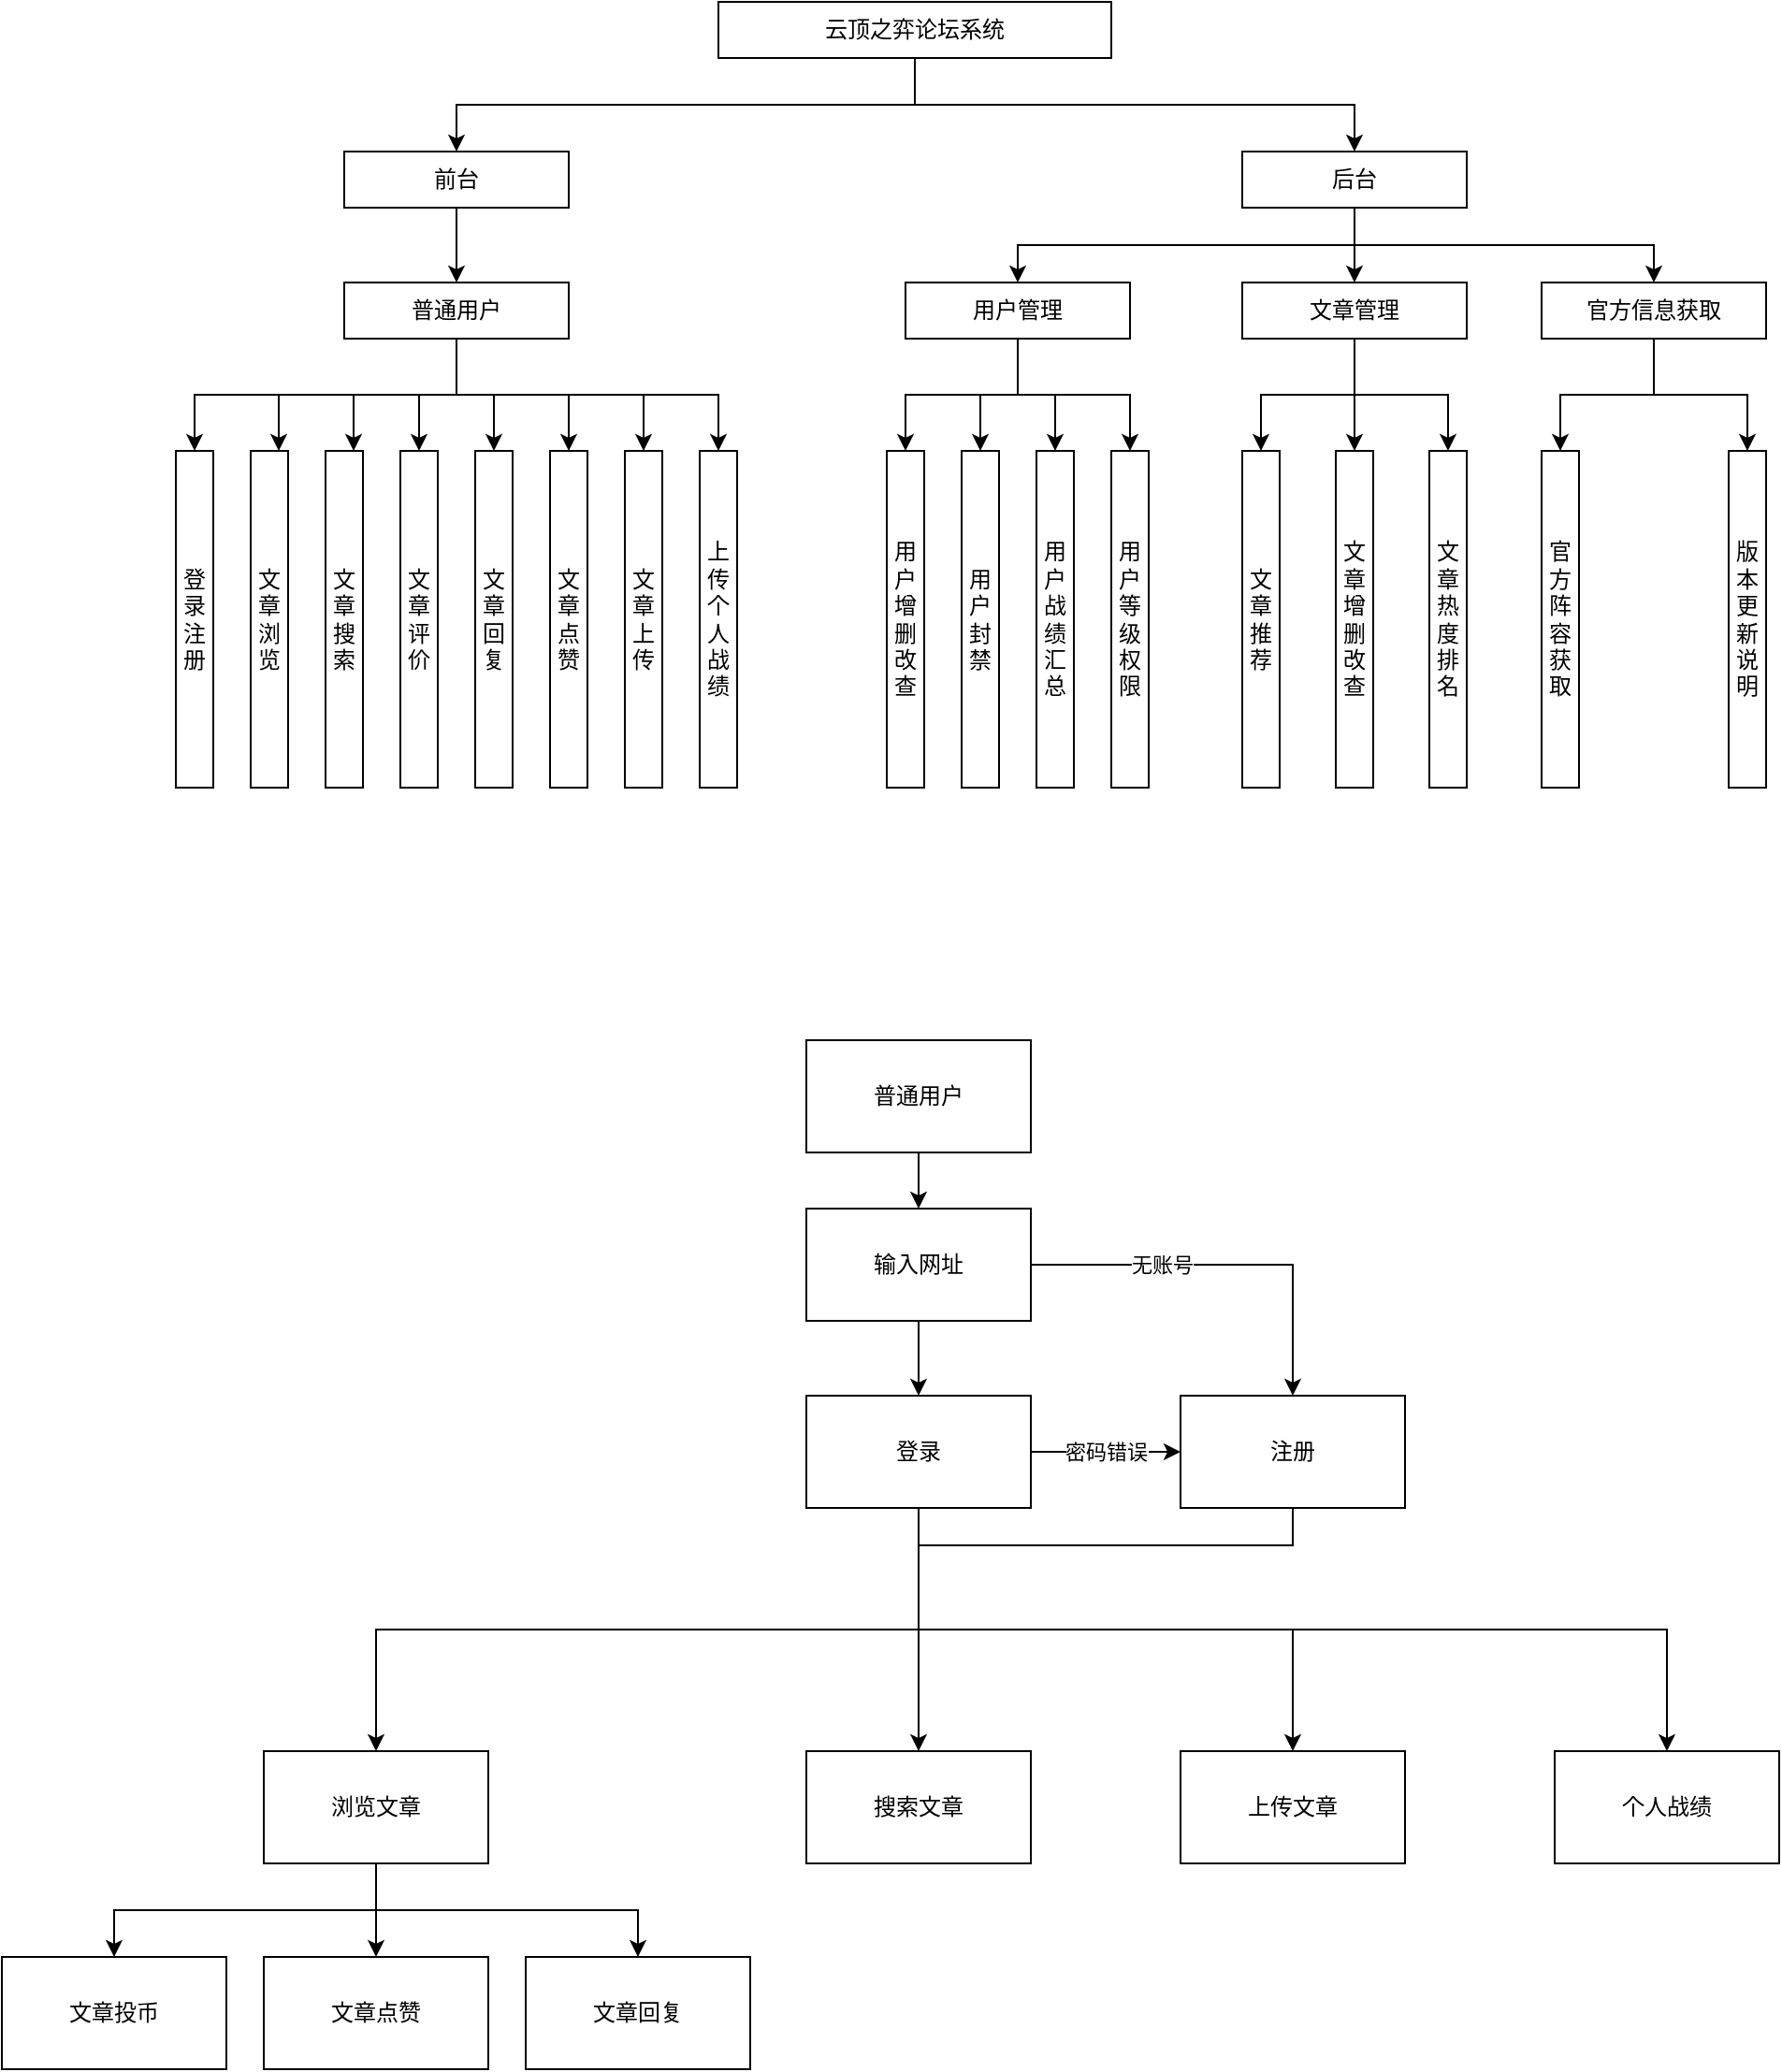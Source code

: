 <mxfile version="21.3.8" type="github">
  <diagram name="第 1 页" id="YcJapmtW7sCTgD_TU3Xp">
    <mxGraphModel dx="1436" dy="884" grid="0" gridSize="10" guides="1" tooltips="1" connect="1" arrows="1" fold="1" page="1" pageScale="1" pageWidth="3300" pageHeight="4681" math="0" shadow="0">
      <root>
        <mxCell id="0" />
        <mxCell id="1" parent="0" />
        <mxCell id="c3r5xd-XPRKwciJ5B87w-56" style="edgeStyle=orthogonalEdgeStyle;rounded=0;orthogonalLoop=1;jettySize=auto;html=1;exitX=0.5;exitY=1;exitDx=0;exitDy=0;entryX=0.5;entryY=0;entryDx=0;entryDy=0;" edge="1" parent="1" source="c3r5xd-XPRKwciJ5B87w-1" target="c3r5xd-XPRKwciJ5B87w-7">
          <mxGeometry relative="1" as="geometry" />
        </mxCell>
        <mxCell id="c3r5xd-XPRKwciJ5B87w-57" style="edgeStyle=orthogonalEdgeStyle;rounded=0;orthogonalLoop=1;jettySize=auto;html=1;exitX=0.5;exitY=1;exitDx=0;exitDy=0;entryX=0.5;entryY=0;entryDx=0;entryDy=0;" edge="1" parent="1" source="c3r5xd-XPRKwciJ5B87w-1" target="c3r5xd-XPRKwciJ5B87w-3">
          <mxGeometry relative="1" as="geometry" />
        </mxCell>
        <mxCell id="c3r5xd-XPRKwciJ5B87w-1" value="云顶之弈论坛系统" style="rounded=0;whiteSpace=wrap;html=1;" vertex="1" parent="1">
          <mxGeometry x="480" y="170" width="210" height="30" as="geometry" />
        </mxCell>
        <mxCell id="c3r5xd-XPRKwciJ5B87w-8" style="edgeStyle=orthogonalEdgeStyle;rounded=0;orthogonalLoop=1;jettySize=auto;html=1;exitX=0.5;exitY=1;exitDx=0;exitDy=0;" edge="1" parent="1" source="c3r5xd-XPRKwciJ5B87w-3" target="c3r5xd-XPRKwciJ5B87w-9">
          <mxGeometry relative="1" as="geometry">
            <mxPoint x="339.952" y="340" as="targetPoint" />
          </mxGeometry>
        </mxCell>
        <mxCell id="c3r5xd-XPRKwciJ5B87w-3" value="前台" style="rounded=0;whiteSpace=wrap;html=1;" vertex="1" parent="1">
          <mxGeometry x="280" y="250" width="120" height="30" as="geometry" />
        </mxCell>
        <mxCell id="c3r5xd-XPRKwciJ5B87w-31" style="edgeStyle=orthogonalEdgeStyle;rounded=0;orthogonalLoop=1;jettySize=auto;html=1;exitX=0.5;exitY=1;exitDx=0;exitDy=0;entryX=0.5;entryY=0;entryDx=0;entryDy=0;" edge="1" parent="1" source="c3r5xd-XPRKwciJ5B87w-7" target="c3r5xd-XPRKwciJ5B87w-26">
          <mxGeometry relative="1" as="geometry" />
        </mxCell>
        <mxCell id="c3r5xd-XPRKwciJ5B87w-7" value="后台" style="rounded=0;whiteSpace=wrap;html=1;" vertex="1" parent="1">
          <mxGeometry x="760" y="250" width="120" height="30" as="geometry" />
        </mxCell>
        <mxCell id="c3r5xd-XPRKwciJ5B87w-38" style="edgeStyle=orthogonalEdgeStyle;rounded=0;orthogonalLoop=1;jettySize=auto;html=1;exitX=0.5;exitY=1;exitDx=0;exitDy=0;entryX=0.75;entryY=0;entryDx=0;entryDy=0;" edge="1" parent="1" source="c3r5xd-XPRKwciJ5B87w-9" target="c3r5xd-XPRKwciJ5B87w-11">
          <mxGeometry relative="1" as="geometry" />
        </mxCell>
        <mxCell id="c3r5xd-XPRKwciJ5B87w-39" style="edgeStyle=orthogonalEdgeStyle;rounded=0;orthogonalLoop=1;jettySize=auto;html=1;exitX=0.5;exitY=1;exitDx=0;exitDy=0;entryX=0.75;entryY=0;entryDx=0;entryDy=0;" edge="1" parent="1" source="c3r5xd-XPRKwciJ5B87w-9" target="c3r5xd-XPRKwciJ5B87w-12">
          <mxGeometry relative="1" as="geometry" />
        </mxCell>
        <mxCell id="c3r5xd-XPRKwciJ5B87w-40" style="edgeStyle=orthogonalEdgeStyle;rounded=0;orthogonalLoop=1;jettySize=auto;html=1;exitX=0.5;exitY=1;exitDx=0;exitDy=0;entryX=0.5;entryY=0;entryDx=0;entryDy=0;" edge="1" parent="1" source="c3r5xd-XPRKwciJ5B87w-9" target="c3r5xd-XPRKwciJ5B87w-13">
          <mxGeometry relative="1" as="geometry" />
        </mxCell>
        <mxCell id="c3r5xd-XPRKwciJ5B87w-41" style="edgeStyle=orthogonalEdgeStyle;rounded=0;orthogonalLoop=1;jettySize=auto;html=1;exitX=0.5;exitY=1;exitDx=0;exitDy=0;entryX=0.5;entryY=0;entryDx=0;entryDy=0;" edge="1" parent="1" source="c3r5xd-XPRKwciJ5B87w-9" target="c3r5xd-XPRKwciJ5B87w-10">
          <mxGeometry relative="1" as="geometry" />
        </mxCell>
        <mxCell id="c3r5xd-XPRKwciJ5B87w-42" style="edgeStyle=orthogonalEdgeStyle;rounded=0;orthogonalLoop=1;jettySize=auto;html=1;exitX=0.5;exitY=1;exitDx=0;exitDy=0;entryX=0.5;entryY=0;entryDx=0;entryDy=0;" edge="1" parent="1" source="c3r5xd-XPRKwciJ5B87w-9" target="c3r5xd-XPRKwciJ5B87w-16">
          <mxGeometry relative="1" as="geometry" />
        </mxCell>
        <mxCell id="c3r5xd-XPRKwciJ5B87w-43" style="edgeStyle=orthogonalEdgeStyle;rounded=0;orthogonalLoop=1;jettySize=auto;html=1;exitX=0.5;exitY=1;exitDx=0;exitDy=0;entryX=0.5;entryY=0;entryDx=0;entryDy=0;" edge="1" parent="1" source="c3r5xd-XPRKwciJ5B87w-9" target="c3r5xd-XPRKwciJ5B87w-15">
          <mxGeometry relative="1" as="geometry" />
        </mxCell>
        <mxCell id="c3r5xd-XPRKwciJ5B87w-44" style="edgeStyle=orthogonalEdgeStyle;rounded=0;orthogonalLoop=1;jettySize=auto;html=1;exitX=0.5;exitY=1;exitDx=0;exitDy=0;entryX=0.5;entryY=0;entryDx=0;entryDy=0;" edge="1" parent="1" source="c3r5xd-XPRKwciJ5B87w-9" target="c3r5xd-XPRKwciJ5B87w-14">
          <mxGeometry relative="1" as="geometry" />
        </mxCell>
        <mxCell id="c3r5xd-XPRKwciJ5B87w-45" style="edgeStyle=orthogonalEdgeStyle;rounded=0;orthogonalLoop=1;jettySize=auto;html=1;exitX=0.5;exitY=1;exitDx=0;exitDy=0;entryX=0.5;entryY=0;entryDx=0;entryDy=0;" edge="1" parent="1" source="c3r5xd-XPRKwciJ5B87w-9" target="c3r5xd-XPRKwciJ5B87w-21">
          <mxGeometry relative="1" as="geometry" />
        </mxCell>
        <mxCell id="c3r5xd-XPRKwciJ5B87w-9" value="普通用户" style="rounded=0;whiteSpace=wrap;html=1;" vertex="1" parent="1">
          <mxGeometry x="280" y="320" width="120" height="30" as="geometry" />
        </mxCell>
        <mxCell id="c3r5xd-XPRKwciJ5B87w-10" value="登录注册" style="rounded=0;whiteSpace=wrap;html=1;horizontal=1;verticalAlign=middle;" vertex="1" parent="1">
          <mxGeometry x="190" y="410" width="20" height="180" as="geometry" />
        </mxCell>
        <mxCell id="c3r5xd-XPRKwciJ5B87w-11" value="文章浏览" style="rounded=0;whiteSpace=wrap;html=1;" vertex="1" parent="1">
          <mxGeometry x="230" y="410" width="20" height="180" as="geometry" />
        </mxCell>
        <mxCell id="c3r5xd-XPRKwciJ5B87w-12" value="文章搜索" style="rounded=0;whiteSpace=wrap;html=1;" vertex="1" parent="1">
          <mxGeometry x="270" y="410" width="20" height="180" as="geometry" />
        </mxCell>
        <mxCell id="c3r5xd-XPRKwciJ5B87w-13" value="文章评价" style="rounded=0;whiteSpace=wrap;html=1;" vertex="1" parent="1">
          <mxGeometry x="310" y="410" width="20" height="180" as="geometry" />
        </mxCell>
        <mxCell id="c3r5xd-XPRKwciJ5B87w-14" value="文章上传" style="rounded=0;whiteSpace=wrap;html=1;" vertex="1" parent="1">
          <mxGeometry x="430" y="410" width="20" height="180" as="geometry" />
        </mxCell>
        <mxCell id="c3r5xd-XPRKwciJ5B87w-15" value="文章点赞" style="rounded=0;whiteSpace=wrap;html=1;" vertex="1" parent="1">
          <mxGeometry x="390" y="410" width="20" height="180" as="geometry" />
        </mxCell>
        <mxCell id="c3r5xd-XPRKwciJ5B87w-16" value="文章回复" style="rounded=0;whiteSpace=wrap;html=1;" vertex="1" parent="1">
          <mxGeometry x="350" y="410" width="20" height="180" as="geometry" />
        </mxCell>
        <mxCell id="c3r5xd-XPRKwciJ5B87w-17" value="文章推荐" style="rounded=0;whiteSpace=wrap;html=1;" vertex="1" parent="1">
          <mxGeometry x="760" y="410" width="20" height="180" as="geometry" />
        </mxCell>
        <mxCell id="c3r5xd-XPRKwciJ5B87w-18" value="用户增删改查" style="rounded=0;whiteSpace=wrap;html=1;" vertex="1" parent="1">
          <mxGeometry x="570" y="410" width="20" height="180" as="geometry" />
        </mxCell>
        <mxCell id="c3r5xd-XPRKwciJ5B87w-20" value="官方阵容获取" style="rounded=0;whiteSpace=wrap;html=1;" vertex="1" parent="1">
          <mxGeometry x="920" y="410" width="20" height="180" as="geometry" />
        </mxCell>
        <mxCell id="c3r5xd-XPRKwciJ5B87w-21" value="上传个人战绩" style="rounded=0;whiteSpace=wrap;html=1;" vertex="1" parent="1">
          <mxGeometry x="470" y="410" width="20" height="180" as="geometry" />
        </mxCell>
        <mxCell id="c3r5xd-XPRKwciJ5B87w-22" value="用户封禁" style="rounded=0;whiteSpace=wrap;html=1;" vertex="1" parent="1">
          <mxGeometry x="610" y="410" width="20" height="180" as="geometry" />
        </mxCell>
        <mxCell id="c3r5xd-XPRKwciJ5B87w-23" value="版本更新说明" style="rounded=0;whiteSpace=wrap;html=1;" vertex="1" parent="1">
          <mxGeometry x="1020" y="410" width="20" height="180" as="geometry" />
        </mxCell>
        <mxCell id="c3r5xd-XPRKwciJ5B87w-24" value="用户战绩汇总" style="rounded=0;whiteSpace=wrap;html=1;" vertex="1" parent="1">
          <mxGeometry x="650" y="410" width="20" height="180" as="geometry" />
        </mxCell>
        <mxCell id="c3r5xd-XPRKwciJ5B87w-25" value="用户等级权限" style="rounded=0;whiteSpace=wrap;html=1;" vertex="1" parent="1">
          <mxGeometry x="690" y="410" width="20" height="180" as="geometry" />
        </mxCell>
        <mxCell id="c3r5xd-XPRKwciJ5B87w-46" style="edgeStyle=orthogonalEdgeStyle;rounded=0;orthogonalLoop=1;jettySize=auto;html=1;exitX=0.5;exitY=1;exitDx=0;exitDy=0;entryX=0.5;entryY=0;entryDx=0;entryDy=0;" edge="1" parent="1" source="c3r5xd-XPRKwciJ5B87w-26" target="c3r5xd-XPRKwciJ5B87w-18">
          <mxGeometry relative="1" as="geometry" />
        </mxCell>
        <mxCell id="c3r5xd-XPRKwciJ5B87w-47" style="edgeStyle=orthogonalEdgeStyle;rounded=0;orthogonalLoop=1;jettySize=auto;html=1;exitX=0.5;exitY=1;exitDx=0;exitDy=0;entryX=0.5;entryY=0;entryDx=0;entryDy=0;" edge="1" parent="1" source="c3r5xd-XPRKwciJ5B87w-26" target="c3r5xd-XPRKwciJ5B87w-22">
          <mxGeometry relative="1" as="geometry" />
        </mxCell>
        <mxCell id="c3r5xd-XPRKwciJ5B87w-48" style="edgeStyle=orthogonalEdgeStyle;rounded=0;orthogonalLoop=1;jettySize=auto;html=1;exitX=0.5;exitY=1;exitDx=0;exitDy=0;entryX=0.5;entryY=0;entryDx=0;entryDy=0;" edge="1" parent="1" source="c3r5xd-XPRKwciJ5B87w-26" target="c3r5xd-XPRKwciJ5B87w-24">
          <mxGeometry relative="1" as="geometry" />
        </mxCell>
        <mxCell id="c3r5xd-XPRKwciJ5B87w-49" style="edgeStyle=orthogonalEdgeStyle;rounded=0;orthogonalLoop=1;jettySize=auto;html=1;exitX=0.5;exitY=1;exitDx=0;exitDy=0;entryX=0.5;entryY=0;entryDx=0;entryDy=0;" edge="1" parent="1" source="c3r5xd-XPRKwciJ5B87w-26" target="c3r5xd-XPRKwciJ5B87w-25">
          <mxGeometry relative="1" as="geometry" />
        </mxCell>
        <mxCell id="c3r5xd-XPRKwciJ5B87w-26" value="用户管理" style="rounded=0;whiteSpace=wrap;html=1;" vertex="1" parent="1">
          <mxGeometry x="580" y="320" width="120" height="30" as="geometry" />
        </mxCell>
        <mxCell id="c3r5xd-XPRKwciJ5B87w-50" style="edgeStyle=orthogonalEdgeStyle;rounded=0;orthogonalLoop=1;jettySize=auto;html=1;exitX=0.5;exitY=1;exitDx=0;exitDy=0;entryX=0.5;entryY=0;entryDx=0;entryDy=0;" edge="1" parent="1" source="c3r5xd-XPRKwciJ5B87w-27" target="c3r5xd-XPRKwciJ5B87w-17">
          <mxGeometry relative="1" as="geometry" />
        </mxCell>
        <mxCell id="c3r5xd-XPRKwciJ5B87w-51" style="edgeStyle=orthogonalEdgeStyle;rounded=0;orthogonalLoop=1;jettySize=auto;html=1;exitX=0.5;exitY=1;exitDx=0;exitDy=0;entryX=0.5;entryY=0;entryDx=0;entryDy=0;" edge="1" parent="1" source="c3r5xd-XPRKwciJ5B87w-27" target="c3r5xd-XPRKwciJ5B87w-29">
          <mxGeometry relative="1" as="geometry" />
        </mxCell>
        <mxCell id="c3r5xd-XPRKwciJ5B87w-52" style="edgeStyle=orthogonalEdgeStyle;rounded=0;orthogonalLoop=1;jettySize=auto;html=1;exitX=0.5;exitY=1;exitDx=0;exitDy=0;entryX=0.5;entryY=0;entryDx=0;entryDy=0;" edge="1" parent="1" source="c3r5xd-XPRKwciJ5B87w-27" target="c3r5xd-XPRKwciJ5B87w-30">
          <mxGeometry relative="1" as="geometry" />
        </mxCell>
        <mxCell id="c3r5xd-XPRKwciJ5B87w-27" value="文章管理" style="rounded=0;whiteSpace=wrap;html=1;" vertex="1" parent="1">
          <mxGeometry x="760" y="320" width="120" height="30" as="geometry" />
        </mxCell>
        <mxCell id="c3r5xd-XPRKwciJ5B87w-54" style="edgeStyle=orthogonalEdgeStyle;rounded=0;orthogonalLoop=1;jettySize=auto;html=1;exitX=0.5;exitY=1;exitDx=0;exitDy=0;entryX=0.5;entryY=0;entryDx=0;entryDy=0;" edge="1" parent="1" source="c3r5xd-XPRKwciJ5B87w-28" target="c3r5xd-XPRKwciJ5B87w-20">
          <mxGeometry relative="1" as="geometry" />
        </mxCell>
        <mxCell id="c3r5xd-XPRKwciJ5B87w-55" style="edgeStyle=orthogonalEdgeStyle;rounded=0;orthogonalLoop=1;jettySize=auto;html=1;exitX=0.5;exitY=1;exitDx=0;exitDy=0;entryX=0.5;entryY=0;entryDx=0;entryDy=0;" edge="1" parent="1" source="c3r5xd-XPRKwciJ5B87w-28" target="c3r5xd-XPRKwciJ5B87w-23">
          <mxGeometry relative="1" as="geometry" />
        </mxCell>
        <mxCell id="c3r5xd-XPRKwciJ5B87w-28" value="官方信息获取" style="rounded=0;whiteSpace=wrap;html=1;" vertex="1" parent="1">
          <mxGeometry x="920" y="320" width="120" height="30" as="geometry" />
        </mxCell>
        <mxCell id="c3r5xd-XPRKwciJ5B87w-29" value="文章增删改查" style="rounded=0;whiteSpace=wrap;html=1;" vertex="1" parent="1">
          <mxGeometry x="810" y="410" width="20" height="180" as="geometry" />
        </mxCell>
        <mxCell id="c3r5xd-XPRKwciJ5B87w-30" value="文章热度排名" style="rounded=0;whiteSpace=wrap;html=1;" vertex="1" parent="1">
          <mxGeometry x="860" y="410" width="20" height="180" as="geometry" />
        </mxCell>
        <mxCell id="c3r5xd-XPRKwciJ5B87w-32" value="" style="endArrow=classic;html=1;rounded=0;exitX=0.5;exitY=1;exitDx=0;exitDy=0;entryX=0.5;entryY=0;entryDx=0;entryDy=0;" edge="1" parent="1" source="c3r5xd-XPRKwciJ5B87w-7" target="c3r5xd-XPRKwciJ5B87w-27">
          <mxGeometry width="50" height="50" relative="1" as="geometry">
            <mxPoint x="840" y="480" as="sourcePoint" />
            <mxPoint x="890" y="430" as="targetPoint" />
          </mxGeometry>
        </mxCell>
        <mxCell id="c3r5xd-XPRKwciJ5B87w-34" value="" style="endArrow=classic;html=1;rounded=0;exitX=0.5;exitY=1;exitDx=0;exitDy=0;entryX=0.5;entryY=0;entryDx=0;entryDy=0;" edge="1" parent="1" source="c3r5xd-XPRKwciJ5B87w-7" target="c3r5xd-XPRKwciJ5B87w-28">
          <mxGeometry width="50" height="50" relative="1" as="geometry">
            <mxPoint x="790" y="420" as="sourcePoint" />
            <mxPoint x="840" y="370" as="targetPoint" />
            <Array as="points">
              <mxPoint x="820" y="300" />
              <mxPoint x="980" y="300" />
            </Array>
          </mxGeometry>
        </mxCell>
        <mxCell id="c3r5xd-XPRKwciJ5B87w-59" style="edgeStyle=orthogonalEdgeStyle;rounded=0;orthogonalLoop=1;jettySize=auto;html=1;exitX=0.5;exitY=1;exitDx=0;exitDy=0;" edge="1" parent="1" source="c3r5xd-XPRKwciJ5B87w-58" target="c3r5xd-XPRKwciJ5B87w-60">
          <mxGeometry relative="1" as="geometry">
            <mxPoint x="586.882" y="825.0" as="targetPoint" />
          </mxGeometry>
        </mxCell>
        <mxCell id="c3r5xd-XPRKwciJ5B87w-58" value="普通用户" style="rounded=0;whiteSpace=wrap;html=1;" vertex="1" parent="1">
          <mxGeometry x="527" y="725" width="120" height="60" as="geometry" />
        </mxCell>
        <mxCell id="c3r5xd-XPRKwciJ5B87w-63" style="edgeStyle=orthogonalEdgeStyle;rounded=0;orthogonalLoop=1;jettySize=auto;html=1;exitX=0.5;exitY=1;exitDx=0;exitDy=0;" edge="1" parent="1" source="c3r5xd-XPRKwciJ5B87w-60" target="c3r5xd-XPRKwciJ5B87w-61">
          <mxGeometry relative="1" as="geometry" />
        </mxCell>
        <mxCell id="c3r5xd-XPRKwciJ5B87w-65" style="edgeStyle=orthogonalEdgeStyle;rounded=0;orthogonalLoop=1;jettySize=auto;html=1;" edge="1" parent="1" source="c3r5xd-XPRKwciJ5B87w-60" target="c3r5xd-XPRKwciJ5B87w-62">
          <mxGeometry relative="1" as="geometry">
            <Array as="points">
              <mxPoint x="787" y="845" />
            </Array>
          </mxGeometry>
        </mxCell>
        <mxCell id="c3r5xd-XPRKwciJ5B87w-66" value="无账号" style="edgeLabel;html=1;align=center;verticalAlign=middle;resizable=0;points=[];" vertex="1" connectable="0" parent="c3r5xd-XPRKwciJ5B87w-65">
          <mxGeometry x="-0.049" y="-4" relative="1" as="geometry">
            <mxPoint x="-30" y="-4" as="offset" />
          </mxGeometry>
        </mxCell>
        <mxCell id="c3r5xd-XPRKwciJ5B87w-60" value="输入网址" style="rounded=0;whiteSpace=wrap;html=1;" vertex="1" parent="1">
          <mxGeometry x="527" y="815" width="120" height="60" as="geometry" />
        </mxCell>
        <mxCell id="c3r5xd-XPRKwciJ5B87w-64" value="密码错误" style="edgeStyle=orthogonalEdgeStyle;rounded=0;orthogonalLoop=1;jettySize=auto;html=1;" edge="1" parent="1" source="c3r5xd-XPRKwciJ5B87w-61" target="c3r5xd-XPRKwciJ5B87w-62">
          <mxGeometry relative="1" as="geometry" />
        </mxCell>
        <mxCell id="c3r5xd-XPRKwciJ5B87w-83" style="edgeStyle=orthogonalEdgeStyle;rounded=0;orthogonalLoop=1;jettySize=auto;html=1;exitX=0.5;exitY=1;exitDx=0;exitDy=0;entryX=0.5;entryY=0;entryDx=0;entryDy=0;" edge="1" parent="1" source="c3r5xd-XPRKwciJ5B87w-61" target="c3r5xd-XPRKwciJ5B87w-71">
          <mxGeometry relative="1" as="geometry" />
        </mxCell>
        <mxCell id="c3r5xd-XPRKwciJ5B87w-84" style="edgeStyle=orthogonalEdgeStyle;rounded=0;orthogonalLoop=1;jettySize=auto;html=1;exitX=0.5;exitY=1;exitDx=0;exitDy=0;entryX=0.5;entryY=0;entryDx=0;entryDy=0;" edge="1" parent="1" source="c3r5xd-XPRKwciJ5B87w-61" target="c3r5xd-XPRKwciJ5B87w-67">
          <mxGeometry relative="1" as="geometry" />
        </mxCell>
        <mxCell id="c3r5xd-XPRKwciJ5B87w-85" style="edgeStyle=orthogonalEdgeStyle;rounded=0;orthogonalLoop=1;jettySize=auto;html=1;exitX=0.5;exitY=1;exitDx=0;exitDy=0;entryX=0.5;entryY=0;entryDx=0;entryDy=0;" edge="1" parent="1" source="c3r5xd-XPRKwciJ5B87w-61" target="c3r5xd-XPRKwciJ5B87w-82">
          <mxGeometry relative="1" as="geometry" />
        </mxCell>
        <mxCell id="c3r5xd-XPRKwciJ5B87w-88" style="edgeStyle=orthogonalEdgeStyle;rounded=0;orthogonalLoop=1;jettySize=auto;html=1;exitX=0.5;exitY=1;exitDx=0;exitDy=0;entryX=0.5;entryY=0;entryDx=0;entryDy=0;" edge="1" parent="1" source="c3r5xd-XPRKwciJ5B87w-61" target="c3r5xd-XPRKwciJ5B87w-86">
          <mxGeometry relative="1" as="geometry" />
        </mxCell>
        <mxCell id="c3r5xd-XPRKwciJ5B87w-61" value="登录" style="rounded=0;whiteSpace=wrap;html=1;" vertex="1" parent="1">
          <mxGeometry x="527" y="915" width="120" height="60" as="geometry" />
        </mxCell>
        <mxCell id="c3r5xd-XPRKwciJ5B87w-62" value="注册" style="rounded=0;whiteSpace=wrap;html=1;" vertex="1" parent="1">
          <mxGeometry x="727" y="915" width="120" height="60" as="geometry" />
        </mxCell>
        <mxCell id="c3r5xd-XPRKwciJ5B87w-76" style="edgeStyle=orthogonalEdgeStyle;rounded=0;orthogonalLoop=1;jettySize=auto;html=1;exitX=0.5;exitY=1;exitDx=0;exitDy=0;entryX=0.5;entryY=0;entryDx=0;entryDy=0;" edge="1" parent="1" source="c3r5xd-XPRKwciJ5B87w-67" target="c3r5xd-XPRKwciJ5B87w-73">
          <mxGeometry relative="1" as="geometry" />
        </mxCell>
        <mxCell id="c3r5xd-XPRKwciJ5B87w-78" style="edgeStyle=orthogonalEdgeStyle;rounded=0;orthogonalLoop=1;jettySize=auto;html=1;exitX=0.5;exitY=1;exitDx=0;exitDy=0;entryX=0.5;entryY=0;entryDx=0;entryDy=0;" edge="1" parent="1" source="c3r5xd-XPRKwciJ5B87w-67" target="c3r5xd-XPRKwciJ5B87w-74">
          <mxGeometry relative="1" as="geometry" />
        </mxCell>
        <mxCell id="c3r5xd-XPRKwciJ5B87w-79" style="edgeStyle=orthogonalEdgeStyle;rounded=0;orthogonalLoop=1;jettySize=auto;html=1;exitX=0.5;exitY=1;exitDx=0;exitDy=0;entryX=0.5;entryY=0;entryDx=0;entryDy=0;" edge="1" parent="1" source="c3r5xd-XPRKwciJ5B87w-67" target="c3r5xd-XPRKwciJ5B87w-75">
          <mxGeometry relative="1" as="geometry" />
        </mxCell>
        <mxCell id="c3r5xd-XPRKwciJ5B87w-67" value="浏览文章" style="rounded=0;whiteSpace=wrap;html=1;" vertex="1" parent="1">
          <mxGeometry x="237" y="1105" width="120" height="60" as="geometry" />
        </mxCell>
        <mxCell id="c3r5xd-XPRKwciJ5B87w-70" value="" style="endArrow=none;html=1;rounded=0;entryX=0.5;entryY=1;entryDx=0;entryDy=0;" edge="1" parent="1" target="c3r5xd-XPRKwciJ5B87w-62">
          <mxGeometry width="50" height="50" relative="1" as="geometry">
            <mxPoint x="587" y="995" as="sourcePoint" />
            <mxPoint x="907" y="965" as="targetPoint" />
            <Array as="points">
              <mxPoint x="787" y="995" />
            </Array>
          </mxGeometry>
        </mxCell>
        <mxCell id="c3r5xd-XPRKwciJ5B87w-71" value="搜索文章" style="rounded=0;whiteSpace=wrap;html=1;" vertex="1" parent="1">
          <mxGeometry x="527" y="1105" width="120" height="60" as="geometry" />
        </mxCell>
        <mxCell id="c3r5xd-XPRKwciJ5B87w-73" value="文章投币" style="rounded=0;whiteSpace=wrap;html=1;" vertex="1" parent="1">
          <mxGeometry x="97" y="1215" width="120" height="60" as="geometry" />
        </mxCell>
        <mxCell id="c3r5xd-XPRKwciJ5B87w-74" value="文章点赞" style="rounded=0;whiteSpace=wrap;html=1;" vertex="1" parent="1">
          <mxGeometry x="237" y="1215" width="120" height="60" as="geometry" />
        </mxCell>
        <mxCell id="c3r5xd-XPRKwciJ5B87w-75" value="文章回复" style="rounded=0;whiteSpace=wrap;html=1;" vertex="1" parent="1">
          <mxGeometry x="377" y="1215" width="120" height="60" as="geometry" />
        </mxCell>
        <mxCell id="c3r5xd-XPRKwciJ5B87w-82" value="上传文章" style="rounded=0;whiteSpace=wrap;html=1;" vertex="1" parent="1">
          <mxGeometry x="727" y="1105" width="120" height="60" as="geometry" />
        </mxCell>
        <mxCell id="c3r5xd-XPRKwciJ5B87w-86" value="个人战绩" style="rounded=0;whiteSpace=wrap;html=1;" vertex="1" parent="1">
          <mxGeometry x="927" y="1105" width="120" height="60" as="geometry" />
        </mxCell>
      </root>
    </mxGraphModel>
  </diagram>
</mxfile>
